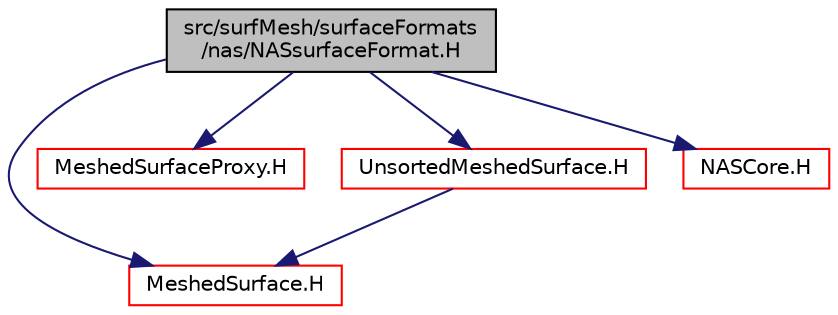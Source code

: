 digraph "src/surfMesh/surfaceFormats/nas/NASsurfaceFormat.H"
{
  bgcolor="transparent";
  edge [fontname="Helvetica",fontsize="10",labelfontname="Helvetica",labelfontsize="10"];
  node [fontname="Helvetica",fontsize="10",shape=record];
  Node0 [label="src/surfMesh/surfaceFormats\l/nas/NASsurfaceFormat.H",height=0.2,width=0.4,color="black", fillcolor="grey75", style="filled", fontcolor="black"];
  Node0 -> Node1 [color="midnightblue",fontsize="10",style="solid",fontname="Helvetica"];
  Node1 [label="MeshedSurface.H",height=0.2,width=0.4,color="red",URL="$a15362.html"];
  Node0 -> Node194 [color="midnightblue",fontsize="10",style="solid",fontname="Helvetica"];
  Node194 [label="MeshedSurfaceProxy.H",height=0.2,width=0.4,color="red",URL="$a15395.html"];
  Node0 -> Node195 [color="midnightblue",fontsize="10",style="solid",fontname="Helvetica"];
  Node195 [label="UnsortedMeshedSurface.H",height=0.2,width=0.4,color="red",URL="$a15659.html"];
  Node195 -> Node1 [color="midnightblue",fontsize="10",style="solid",fontname="Helvetica"];
  Node0 -> Node196 [color="midnightblue",fontsize="10",style="solid",fontname="Helvetica"];
  Node196 [label="NASCore.H",height=0.2,width=0.4,color="red",URL="$a01124.html"];
}
